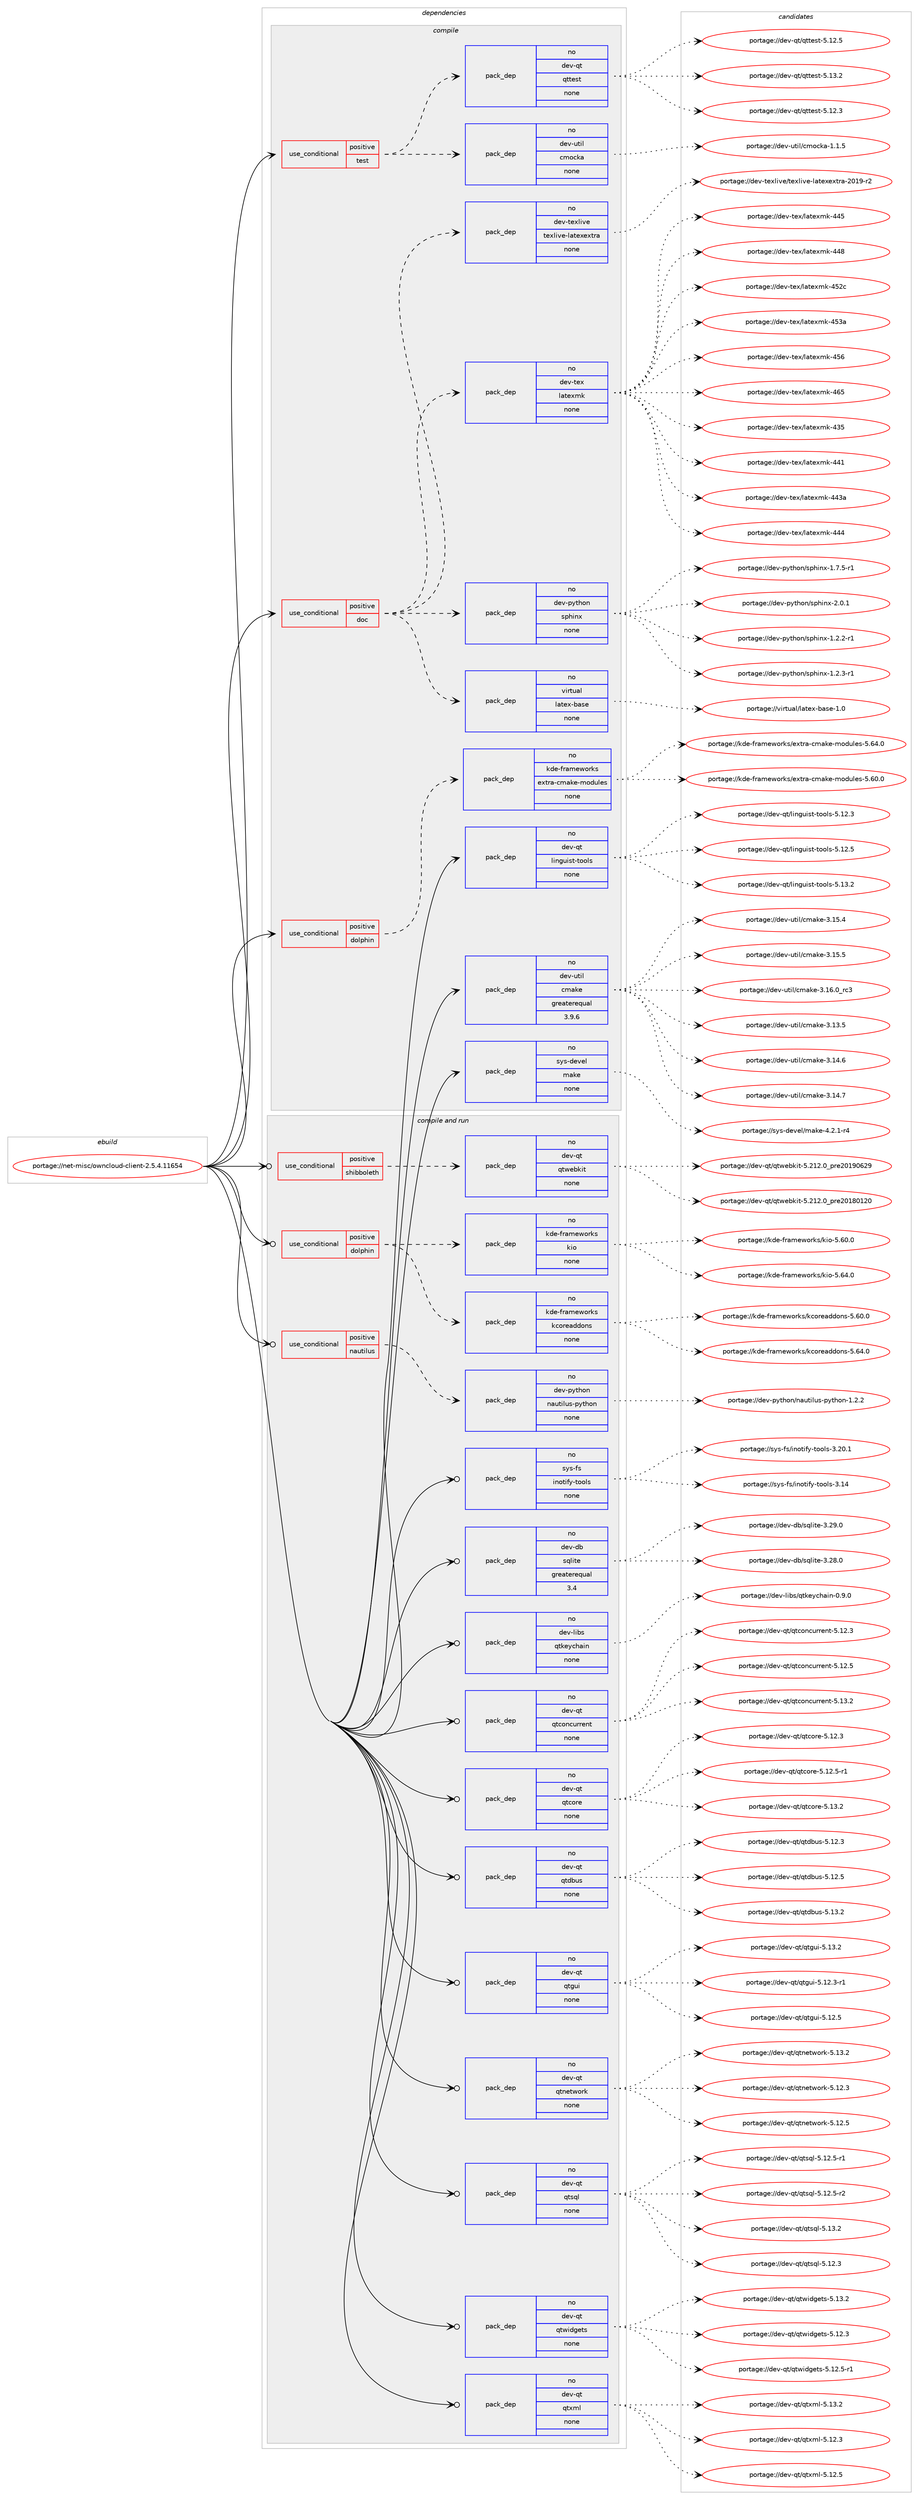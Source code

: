 digraph prolog {

# *************
# Graph options
# *************

newrank=true;
concentrate=true;
compound=true;
graph [rankdir=LR,fontname=Helvetica,fontsize=10,ranksep=1.5];#, ranksep=2.5, nodesep=0.2];
edge  [arrowhead=vee];
node  [fontname=Helvetica,fontsize=10];

# **********
# The ebuild
# **********

subgraph cluster_leftcol {
color=gray;
rank=same;
label=<<i>ebuild</i>>;
id [label="portage://net-misc/owncloud-client-2.5.4.11654", color=red, width=4, href="../net-misc/owncloud-client-2.5.4.11654.svg"];
}

# ****************
# The dependencies
# ****************

subgraph cluster_midcol {
color=gray;
label=<<i>dependencies</i>>;
subgraph cluster_compile {
fillcolor="#eeeeee";
style=filled;
label=<<i>compile</i>>;
subgraph cond92370 {
dependency368956 [label=<<TABLE BORDER="0" CELLBORDER="1" CELLSPACING="0" CELLPADDING="4"><TR><TD ROWSPAN="3" CELLPADDING="10">use_conditional</TD></TR><TR><TD>positive</TD></TR><TR><TD>doc</TD></TR></TABLE>>, shape=none, color=red];
subgraph pack270414 {
dependency368957 [label=<<TABLE BORDER="0" CELLBORDER="1" CELLSPACING="0" CELLPADDING="4" WIDTH="220"><TR><TD ROWSPAN="6" CELLPADDING="30">pack_dep</TD></TR><TR><TD WIDTH="110">no</TD></TR><TR><TD>dev-python</TD></TR><TR><TD>sphinx</TD></TR><TR><TD>none</TD></TR><TR><TD></TD></TR></TABLE>>, shape=none, color=blue];
}
dependency368956:e -> dependency368957:w [weight=20,style="dashed",arrowhead="vee"];
subgraph pack270415 {
dependency368958 [label=<<TABLE BORDER="0" CELLBORDER="1" CELLSPACING="0" CELLPADDING="4" WIDTH="220"><TR><TD ROWSPAN="6" CELLPADDING="30">pack_dep</TD></TR><TR><TD WIDTH="110">no</TD></TR><TR><TD>dev-tex</TD></TR><TR><TD>latexmk</TD></TR><TR><TD>none</TD></TR><TR><TD></TD></TR></TABLE>>, shape=none, color=blue];
}
dependency368956:e -> dependency368958:w [weight=20,style="dashed",arrowhead="vee"];
subgraph pack270416 {
dependency368959 [label=<<TABLE BORDER="0" CELLBORDER="1" CELLSPACING="0" CELLPADDING="4" WIDTH="220"><TR><TD ROWSPAN="6" CELLPADDING="30">pack_dep</TD></TR><TR><TD WIDTH="110">no</TD></TR><TR><TD>dev-texlive</TD></TR><TR><TD>texlive-latexextra</TD></TR><TR><TD>none</TD></TR><TR><TD></TD></TR></TABLE>>, shape=none, color=blue];
}
dependency368956:e -> dependency368959:w [weight=20,style="dashed",arrowhead="vee"];
subgraph pack270417 {
dependency368960 [label=<<TABLE BORDER="0" CELLBORDER="1" CELLSPACING="0" CELLPADDING="4" WIDTH="220"><TR><TD ROWSPAN="6" CELLPADDING="30">pack_dep</TD></TR><TR><TD WIDTH="110">no</TD></TR><TR><TD>virtual</TD></TR><TR><TD>latex-base</TD></TR><TR><TD>none</TD></TR><TR><TD></TD></TR></TABLE>>, shape=none, color=blue];
}
dependency368956:e -> dependency368960:w [weight=20,style="dashed",arrowhead="vee"];
}
id:e -> dependency368956:w [weight=20,style="solid",arrowhead="vee"];
subgraph cond92371 {
dependency368961 [label=<<TABLE BORDER="0" CELLBORDER="1" CELLSPACING="0" CELLPADDING="4"><TR><TD ROWSPAN="3" CELLPADDING="10">use_conditional</TD></TR><TR><TD>positive</TD></TR><TR><TD>dolphin</TD></TR></TABLE>>, shape=none, color=red];
subgraph pack270418 {
dependency368962 [label=<<TABLE BORDER="0" CELLBORDER="1" CELLSPACING="0" CELLPADDING="4" WIDTH="220"><TR><TD ROWSPAN="6" CELLPADDING="30">pack_dep</TD></TR><TR><TD WIDTH="110">no</TD></TR><TR><TD>kde-frameworks</TD></TR><TR><TD>extra-cmake-modules</TD></TR><TR><TD>none</TD></TR><TR><TD></TD></TR></TABLE>>, shape=none, color=blue];
}
dependency368961:e -> dependency368962:w [weight=20,style="dashed",arrowhead="vee"];
}
id:e -> dependency368961:w [weight=20,style="solid",arrowhead="vee"];
subgraph cond92372 {
dependency368963 [label=<<TABLE BORDER="0" CELLBORDER="1" CELLSPACING="0" CELLPADDING="4"><TR><TD ROWSPAN="3" CELLPADDING="10">use_conditional</TD></TR><TR><TD>positive</TD></TR><TR><TD>test</TD></TR></TABLE>>, shape=none, color=red];
subgraph pack270419 {
dependency368964 [label=<<TABLE BORDER="0" CELLBORDER="1" CELLSPACING="0" CELLPADDING="4" WIDTH="220"><TR><TD ROWSPAN="6" CELLPADDING="30">pack_dep</TD></TR><TR><TD WIDTH="110">no</TD></TR><TR><TD>dev-util</TD></TR><TR><TD>cmocka</TD></TR><TR><TD>none</TD></TR><TR><TD></TD></TR></TABLE>>, shape=none, color=blue];
}
dependency368963:e -> dependency368964:w [weight=20,style="dashed",arrowhead="vee"];
subgraph pack270420 {
dependency368965 [label=<<TABLE BORDER="0" CELLBORDER="1" CELLSPACING="0" CELLPADDING="4" WIDTH="220"><TR><TD ROWSPAN="6" CELLPADDING="30">pack_dep</TD></TR><TR><TD WIDTH="110">no</TD></TR><TR><TD>dev-qt</TD></TR><TR><TD>qttest</TD></TR><TR><TD>none</TD></TR><TR><TD></TD></TR></TABLE>>, shape=none, color=blue];
}
dependency368963:e -> dependency368965:w [weight=20,style="dashed",arrowhead="vee"];
}
id:e -> dependency368963:w [weight=20,style="solid",arrowhead="vee"];
subgraph pack270421 {
dependency368966 [label=<<TABLE BORDER="0" CELLBORDER="1" CELLSPACING="0" CELLPADDING="4" WIDTH="220"><TR><TD ROWSPAN="6" CELLPADDING="30">pack_dep</TD></TR><TR><TD WIDTH="110">no</TD></TR><TR><TD>dev-qt</TD></TR><TR><TD>linguist-tools</TD></TR><TR><TD>none</TD></TR><TR><TD></TD></TR></TABLE>>, shape=none, color=blue];
}
id:e -> dependency368966:w [weight=20,style="solid",arrowhead="vee"];
subgraph pack270422 {
dependency368967 [label=<<TABLE BORDER="0" CELLBORDER="1" CELLSPACING="0" CELLPADDING="4" WIDTH="220"><TR><TD ROWSPAN="6" CELLPADDING="30">pack_dep</TD></TR><TR><TD WIDTH="110">no</TD></TR><TR><TD>dev-util</TD></TR><TR><TD>cmake</TD></TR><TR><TD>greaterequal</TD></TR><TR><TD>3.9.6</TD></TR></TABLE>>, shape=none, color=blue];
}
id:e -> dependency368967:w [weight=20,style="solid",arrowhead="vee"];
subgraph pack270423 {
dependency368968 [label=<<TABLE BORDER="0" CELLBORDER="1" CELLSPACING="0" CELLPADDING="4" WIDTH="220"><TR><TD ROWSPAN="6" CELLPADDING="30">pack_dep</TD></TR><TR><TD WIDTH="110">no</TD></TR><TR><TD>sys-devel</TD></TR><TR><TD>make</TD></TR><TR><TD>none</TD></TR><TR><TD></TD></TR></TABLE>>, shape=none, color=blue];
}
id:e -> dependency368968:w [weight=20,style="solid",arrowhead="vee"];
}
subgraph cluster_compileandrun {
fillcolor="#eeeeee";
style=filled;
label=<<i>compile and run</i>>;
subgraph cond92373 {
dependency368969 [label=<<TABLE BORDER="0" CELLBORDER="1" CELLSPACING="0" CELLPADDING="4"><TR><TD ROWSPAN="3" CELLPADDING="10">use_conditional</TD></TR><TR><TD>positive</TD></TR><TR><TD>dolphin</TD></TR></TABLE>>, shape=none, color=red];
subgraph pack270424 {
dependency368970 [label=<<TABLE BORDER="0" CELLBORDER="1" CELLSPACING="0" CELLPADDING="4" WIDTH="220"><TR><TD ROWSPAN="6" CELLPADDING="30">pack_dep</TD></TR><TR><TD WIDTH="110">no</TD></TR><TR><TD>kde-frameworks</TD></TR><TR><TD>kcoreaddons</TD></TR><TR><TD>none</TD></TR><TR><TD></TD></TR></TABLE>>, shape=none, color=blue];
}
dependency368969:e -> dependency368970:w [weight=20,style="dashed",arrowhead="vee"];
subgraph pack270425 {
dependency368971 [label=<<TABLE BORDER="0" CELLBORDER="1" CELLSPACING="0" CELLPADDING="4" WIDTH="220"><TR><TD ROWSPAN="6" CELLPADDING="30">pack_dep</TD></TR><TR><TD WIDTH="110">no</TD></TR><TR><TD>kde-frameworks</TD></TR><TR><TD>kio</TD></TR><TR><TD>none</TD></TR><TR><TD></TD></TR></TABLE>>, shape=none, color=blue];
}
dependency368969:e -> dependency368971:w [weight=20,style="dashed",arrowhead="vee"];
}
id:e -> dependency368969:w [weight=20,style="solid",arrowhead="odotvee"];
subgraph cond92374 {
dependency368972 [label=<<TABLE BORDER="0" CELLBORDER="1" CELLSPACING="0" CELLPADDING="4"><TR><TD ROWSPAN="3" CELLPADDING="10">use_conditional</TD></TR><TR><TD>positive</TD></TR><TR><TD>nautilus</TD></TR></TABLE>>, shape=none, color=red];
subgraph pack270426 {
dependency368973 [label=<<TABLE BORDER="0" CELLBORDER="1" CELLSPACING="0" CELLPADDING="4" WIDTH="220"><TR><TD ROWSPAN="6" CELLPADDING="30">pack_dep</TD></TR><TR><TD WIDTH="110">no</TD></TR><TR><TD>dev-python</TD></TR><TR><TD>nautilus-python</TD></TR><TR><TD>none</TD></TR><TR><TD></TD></TR></TABLE>>, shape=none, color=blue];
}
dependency368972:e -> dependency368973:w [weight=20,style="dashed",arrowhead="vee"];
}
id:e -> dependency368972:w [weight=20,style="solid",arrowhead="odotvee"];
subgraph cond92375 {
dependency368974 [label=<<TABLE BORDER="0" CELLBORDER="1" CELLSPACING="0" CELLPADDING="4"><TR><TD ROWSPAN="3" CELLPADDING="10">use_conditional</TD></TR><TR><TD>positive</TD></TR><TR><TD>shibboleth</TD></TR></TABLE>>, shape=none, color=red];
subgraph pack270427 {
dependency368975 [label=<<TABLE BORDER="0" CELLBORDER="1" CELLSPACING="0" CELLPADDING="4" WIDTH="220"><TR><TD ROWSPAN="6" CELLPADDING="30">pack_dep</TD></TR><TR><TD WIDTH="110">no</TD></TR><TR><TD>dev-qt</TD></TR><TR><TD>qtwebkit</TD></TR><TR><TD>none</TD></TR><TR><TD></TD></TR></TABLE>>, shape=none, color=blue];
}
dependency368974:e -> dependency368975:w [weight=20,style="dashed",arrowhead="vee"];
}
id:e -> dependency368974:w [weight=20,style="solid",arrowhead="odotvee"];
subgraph pack270428 {
dependency368976 [label=<<TABLE BORDER="0" CELLBORDER="1" CELLSPACING="0" CELLPADDING="4" WIDTH="220"><TR><TD ROWSPAN="6" CELLPADDING="30">pack_dep</TD></TR><TR><TD WIDTH="110">no</TD></TR><TR><TD>dev-db</TD></TR><TR><TD>sqlite</TD></TR><TR><TD>greaterequal</TD></TR><TR><TD>3.4</TD></TR></TABLE>>, shape=none, color=blue];
}
id:e -> dependency368976:w [weight=20,style="solid",arrowhead="odotvee"];
subgraph pack270429 {
dependency368977 [label=<<TABLE BORDER="0" CELLBORDER="1" CELLSPACING="0" CELLPADDING="4" WIDTH="220"><TR><TD ROWSPAN="6" CELLPADDING="30">pack_dep</TD></TR><TR><TD WIDTH="110">no</TD></TR><TR><TD>dev-libs</TD></TR><TR><TD>qtkeychain</TD></TR><TR><TD>none</TD></TR><TR><TD></TD></TR></TABLE>>, shape=none, color=blue];
}
id:e -> dependency368977:w [weight=20,style="solid",arrowhead="odotvee"];
subgraph pack270430 {
dependency368978 [label=<<TABLE BORDER="0" CELLBORDER="1" CELLSPACING="0" CELLPADDING="4" WIDTH="220"><TR><TD ROWSPAN="6" CELLPADDING="30">pack_dep</TD></TR><TR><TD WIDTH="110">no</TD></TR><TR><TD>dev-qt</TD></TR><TR><TD>qtconcurrent</TD></TR><TR><TD>none</TD></TR><TR><TD></TD></TR></TABLE>>, shape=none, color=blue];
}
id:e -> dependency368978:w [weight=20,style="solid",arrowhead="odotvee"];
subgraph pack270431 {
dependency368979 [label=<<TABLE BORDER="0" CELLBORDER="1" CELLSPACING="0" CELLPADDING="4" WIDTH="220"><TR><TD ROWSPAN="6" CELLPADDING="30">pack_dep</TD></TR><TR><TD WIDTH="110">no</TD></TR><TR><TD>dev-qt</TD></TR><TR><TD>qtcore</TD></TR><TR><TD>none</TD></TR><TR><TD></TD></TR></TABLE>>, shape=none, color=blue];
}
id:e -> dependency368979:w [weight=20,style="solid",arrowhead="odotvee"];
subgraph pack270432 {
dependency368980 [label=<<TABLE BORDER="0" CELLBORDER="1" CELLSPACING="0" CELLPADDING="4" WIDTH="220"><TR><TD ROWSPAN="6" CELLPADDING="30">pack_dep</TD></TR><TR><TD WIDTH="110">no</TD></TR><TR><TD>dev-qt</TD></TR><TR><TD>qtdbus</TD></TR><TR><TD>none</TD></TR><TR><TD></TD></TR></TABLE>>, shape=none, color=blue];
}
id:e -> dependency368980:w [weight=20,style="solid",arrowhead="odotvee"];
subgraph pack270433 {
dependency368981 [label=<<TABLE BORDER="0" CELLBORDER="1" CELLSPACING="0" CELLPADDING="4" WIDTH="220"><TR><TD ROWSPAN="6" CELLPADDING="30">pack_dep</TD></TR><TR><TD WIDTH="110">no</TD></TR><TR><TD>dev-qt</TD></TR><TR><TD>qtgui</TD></TR><TR><TD>none</TD></TR><TR><TD></TD></TR></TABLE>>, shape=none, color=blue];
}
id:e -> dependency368981:w [weight=20,style="solid",arrowhead="odotvee"];
subgraph pack270434 {
dependency368982 [label=<<TABLE BORDER="0" CELLBORDER="1" CELLSPACING="0" CELLPADDING="4" WIDTH="220"><TR><TD ROWSPAN="6" CELLPADDING="30">pack_dep</TD></TR><TR><TD WIDTH="110">no</TD></TR><TR><TD>dev-qt</TD></TR><TR><TD>qtnetwork</TD></TR><TR><TD>none</TD></TR><TR><TD></TD></TR></TABLE>>, shape=none, color=blue];
}
id:e -> dependency368982:w [weight=20,style="solid",arrowhead="odotvee"];
subgraph pack270435 {
dependency368983 [label=<<TABLE BORDER="0" CELLBORDER="1" CELLSPACING="0" CELLPADDING="4" WIDTH="220"><TR><TD ROWSPAN="6" CELLPADDING="30">pack_dep</TD></TR><TR><TD WIDTH="110">no</TD></TR><TR><TD>dev-qt</TD></TR><TR><TD>qtsql</TD></TR><TR><TD>none</TD></TR><TR><TD></TD></TR></TABLE>>, shape=none, color=blue];
}
id:e -> dependency368983:w [weight=20,style="solid",arrowhead="odotvee"];
subgraph pack270436 {
dependency368984 [label=<<TABLE BORDER="0" CELLBORDER="1" CELLSPACING="0" CELLPADDING="4" WIDTH="220"><TR><TD ROWSPAN="6" CELLPADDING="30">pack_dep</TD></TR><TR><TD WIDTH="110">no</TD></TR><TR><TD>dev-qt</TD></TR><TR><TD>qtwidgets</TD></TR><TR><TD>none</TD></TR><TR><TD></TD></TR></TABLE>>, shape=none, color=blue];
}
id:e -> dependency368984:w [weight=20,style="solid",arrowhead="odotvee"];
subgraph pack270437 {
dependency368985 [label=<<TABLE BORDER="0" CELLBORDER="1" CELLSPACING="0" CELLPADDING="4" WIDTH="220"><TR><TD ROWSPAN="6" CELLPADDING="30">pack_dep</TD></TR><TR><TD WIDTH="110">no</TD></TR><TR><TD>dev-qt</TD></TR><TR><TD>qtxml</TD></TR><TR><TD>none</TD></TR><TR><TD></TD></TR></TABLE>>, shape=none, color=blue];
}
id:e -> dependency368985:w [weight=20,style="solid",arrowhead="odotvee"];
subgraph pack270438 {
dependency368986 [label=<<TABLE BORDER="0" CELLBORDER="1" CELLSPACING="0" CELLPADDING="4" WIDTH="220"><TR><TD ROWSPAN="6" CELLPADDING="30">pack_dep</TD></TR><TR><TD WIDTH="110">no</TD></TR><TR><TD>sys-fs</TD></TR><TR><TD>inotify-tools</TD></TR><TR><TD>none</TD></TR><TR><TD></TD></TR></TABLE>>, shape=none, color=blue];
}
id:e -> dependency368986:w [weight=20,style="solid",arrowhead="odotvee"];
}
subgraph cluster_run {
fillcolor="#eeeeee";
style=filled;
label=<<i>run</i>>;
}
}

# **************
# The candidates
# **************

subgraph cluster_choices {
rank=same;
color=gray;
label=<<i>candidates</i>>;

subgraph choice270414 {
color=black;
nodesep=1;
choiceportage10010111845112121116104111110471151121041051101204549465046504511449 [label="portage://dev-python/sphinx-1.2.2-r1", color=red, width=4,href="../dev-python/sphinx-1.2.2-r1.svg"];
choiceportage10010111845112121116104111110471151121041051101204549465046514511449 [label="portage://dev-python/sphinx-1.2.3-r1", color=red, width=4,href="../dev-python/sphinx-1.2.3-r1.svg"];
choiceportage10010111845112121116104111110471151121041051101204549465546534511449 [label="portage://dev-python/sphinx-1.7.5-r1", color=red, width=4,href="../dev-python/sphinx-1.7.5-r1.svg"];
choiceportage1001011184511212111610411111047115112104105110120455046484649 [label="portage://dev-python/sphinx-2.0.1", color=red, width=4,href="../dev-python/sphinx-2.0.1.svg"];
dependency368957:e -> choiceportage10010111845112121116104111110471151121041051101204549465046504511449:w [style=dotted,weight="100"];
dependency368957:e -> choiceportage10010111845112121116104111110471151121041051101204549465046514511449:w [style=dotted,weight="100"];
dependency368957:e -> choiceportage10010111845112121116104111110471151121041051101204549465546534511449:w [style=dotted,weight="100"];
dependency368957:e -> choiceportage1001011184511212111610411111047115112104105110120455046484649:w [style=dotted,weight="100"];
}
subgraph choice270415 {
color=black;
nodesep=1;
choiceportage10010111845116101120471089711610112010910745525153 [label="portage://dev-tex/latexmk-435", color=red, width=4,href="../dev-tex/latexmk-435.svg"];
choiceportage10010111845116101120471089711610112010910745525249 [label="portage://dev-tex/latexmk-441", color=red, width=4,href="../dev-tex/latexmk-441.svg"];
choiceportage1001011184511610112047108971161011201091074552525197 [label="portage://dev-tex/latexmk-443a", color=red, width=4,href="../dev-tex/latexmk-443a.svg"];
choiceportage10010111845116101120471089711610112010910745525252 [label="portage://dev-tex/latexmk-444", color=red, width=4,href="../dev-tex/latexmk-444.svg"];
choiceportage10010111845116101120471089711610112010910745525253 [label="portage://dev-tex/latexmk-445", color=red, width=4,href="../dev-tex/latexmk-445.svg"];
choiceportage10010111845116101120471089711610112010910745525256 [label="portage://dev-tex/latexmk-448", color=red, width=4,href="../dev-tex/latexmk-448.svg"];
choiceportage1001011184511610112047108971161011201091074552535099 [label="portage://dev-tex/latexmk-452c", color=red, width=4,href="../dev-tex/latexmk-452c.svg"];
choiceportage1001011184511610112047108971161011201091074552535197 [label="portage://dev-tex/latexmk-453a", color=red, width=4,href="../dev-tex/latexmk-453a.svg"];
choiceportage10010111845116101120471089711610112010910745525354 [label="portage://dev-tex/latexmk-456", color=red, width=4,href="../dev-tex/latexmk-456.svg"];
choiceportage10010111845116101120471089711610112010910745525453 [label="portage://dev-tex/latexmk-465", color=red, width=4,href="../dev-tex/latexmk-465.svg"];
dependency368958:e -> choiceportage10010111845116101120471089711610112010910745525153:w [style=dotted,weight="100"];
dependency368958:e -> choiceportage10010111845116101120471089711610112010910745525249:w [style=dotted,weight="100"];
dependency368958:e -> choiceportage1001011184511610112047108971161011201091074552525197:w [style=dotted,weight="100"];
dependency368958:e -> choiceportage10010111845116101120471089711610112010910745525252:w [style=dotted,weight="100"];
dependency368958:e -> choiceportage10010111845116101120471089711610112010910745525253:w [style=dotted,weight="100"];
dependency368958:e -> choiceportage10010111845116101120471089711610112010910745525256:w [style=dotted,weight="100"];
dependency368958:e -> choiceportage1001011184511610112047108971161011201091074552535099:w [style=dotted,weight="100"];
dependency368958:e -> choiceportage1001011184511610112047108971161011201091074552535197:w [style=dotted,weight="100"];
dependency368958:e -> choiceportage10010111845116101120471089711610112010910745525354:w [style=dotted,weight="100"];
dependency368958:e -> choiceportage10010111845116101120471089711610112010910745525453:w [style=dotted,weight="100"];
}
subgraph choice270416 {
color=black;
nodesep=1;
choiceportage100101118451161011201081051181014711610112010810511810145108971161011201011201161149745504849574511450 [label="portage://dev-texlive/texlive-latexextra-2019-r2", color=red, width=4,href="../dev-texlive/texlive-latexextra-2019-r2.svg"];
dependency368959:e -> choiceportage100101118451161011201081051181014711610112010810511810145108971161011201011201161149745504849574511450:w [style=dotted,weight="100"];
}
subgraph choice270417 {
color=black;
nodesep=1;
choiceportage11810511411611797108471089711610112045989711510145494648 [label="portage://virtual/latex-base-1.0", color=red, width=4,href="../virtual/latex-base-1.0.svg"];
dependency368960:e -> choiceportage11810511411611797108471089711610112045989711510145494648:w [style=dotted,weight="100"];
}
subgraph choice270418 {
color=black;
nodesep=1;
choiceportage107100101451021149710910111911111410711547101120116114974599109971071014510911110011710810111545534654484648 [label="portage://kde-frameworks/extra-cmake-modules-5.60.0", color=red, width=4,href="../kde-frameworks/extra-cmake-modules-5.60.0.svg"];
choiceportage107100101451021149710910111911111410711547101120116114974599109971071014510911110011710810111545534654524648 [label="portage://kde-frameworks/extra-cmake-modules-5.64.0", color=red, width=4,href="../kde-frameworks/extra-cmake-modules-5.64.0.svg"];
dependency368962:e -> choiceportage107100101451021149710910111911111410711547101120116114974599109971071014510911110011710810111545534654484648:w [style=dotted,weight="100"];
dependency368962:e -> choiceportage107100101451021149710910111911111410711547101120116114974599109971071014510911110011710810111545534654524648:w [style=dotted,weight="100"];
}
subgraph choice270419 {
color=black;
nodesep=1;
choiceportage1001011184511711610510847991091119910797454946494653 [label="portage://dev-util/cmocka-1.1.5", color=red, width=4,href="../dev-util/cmocka-1.1.5.svg"];
dependency368964:e -> choiceportage1001011184511711610510847991091119910797454946494653:w [style=dotted,weight="100"];
}
subgraph choice270420 {
color=black;
nodesep=1;
choiceportage100101118451131164711311611610111511645534649504651 [label="portage://dev-qt/qttest-5.12.3", color=red, width=4,href="../dev-qt/qttest-5.12.3.svg"];
choiceportage100101118451131164711311611610111511645534649504653 [label="portage://dev-qt/qttest-5.12.5", color=red, width=4,href="../dev-qt/qttest-5.12.5.svg"];
choiceportage100101118451131164711311611610111511645534649514650 [label="portage://dev-qt/qttest-5.13.2", color=red, width=4,href="../dev-qt/qttest-5.13.2.svg"];
dependency368965:e -> choiceportage100101118451131164711311611610111511645534649504651:w [style=dotted,weight="100"];
dependency368965:e -> choiceportage100101118451131164711311611610111511645534649504653:w [style=dotted,weight="100"];
dependency368965:e -> choiceportage100101118451131164711311611610111511645534649514650:w [style=dotted,weight="100"];
}
subgraph choice270421 {
color=black;
nodesep=1;
choiceportage10010111845113116471081051101031171051151164511611111110811545534649504651 [label="portage://dev-qt/linguist-tools-5.12.3", color=red, width=4,href="../dev-qt/linguist-tools-5.12.3.svg"];
choiceportage10010111845113116471081051101031171051151164511611111110811545534649504653 [label="portage://dev-qt/linguist-tools-5.12.5", color=red, width=4,href="../dev-qt/linguist-tools-5.12.5.svg"];
choiceportage10010111845113116471081051101031171051151164511611111110811545534649514650 [label="portage://dev-qt/linguist-tools-5.13.2", color=red, width=4,href="../dev-qt/linguist-tools-5.13.2.svg"];
dependency368966:e -> choiceportage10010111845113116471081051101031171051151164511611111110811545534649504651:w [style=dotted,weight="100"];
dependency368966:e -> choiceportage10010111845113116471081051101031171051151164511611111110811545534649504653:w [style=dotted,weight="100"];
dependency368966:e -> choiceportage10010111845113116471081051101031171051151164511611111110811545534649514650:w [style=dotted,weight="100"];
}
subgraph choice270422 {
color=black;
nodesep=1;
choiceportage1001011184511711610510847991099710710145514649514653 [label="portage://dev-util/cmake-3.13.5", color=red, width=4,href="../dev-util/cmake-3.13.5.svg"];
choiceportage1001011184511711610510847991099710710145514649524654 [label="portage://dev-util/cmake-3.14.6", color=red, width=4,href="../dev-util/cmake-3.14.6.svg"];
choiceportage1001011184511711610510847991099710710145514649524655 [label="portage://dev-util/cmake-3.14.7", color=red, width=4,href="../dev-util/cmake-3.14.7.svg"];
choiceportage1001011184511711610510847991099710710145514649534652 [label="portage://dev-util/cmake-3.15.4", color=red, width=4,href="../dev-util/cmake-3.15.4.svg"];
choiceportage1001011184511711610510847991099710710145514649534653 [label="portage://dev-util/cmake-3.15.5", color=red, width=4,href="../dev-util/cmake-3.15.5.svg"];
choiceportage1001011184511711610510847991099710710145514649544648951149951 [label="portage://dev-util/cmake-3.16.0_rc3", color=red, width=4,href="../dev-util/cmake-3.16.0_rc3.svg"];
dependency368967:e -> choiceportage1001011184511711610510847991099710710145514649514653:w [style=dotted,weight="100"];
dependency368967:e -> choiceportage1001011184511711610510847991099710710145514649524654:w [style=dotted,weight="100"];
dependency368967:e -> choiceportage1001011184511711610510847991099710710145514649524655:w [style=dotted,weight="100"];
dependency368967:e -> choiceportage1001011184511711610510847991099710710145514649534652:w [style=dotted,weight="100"];
dependency368967:e -> choiceportage1001011184511711610510847991099710710145514649534653:w [style=dotted,weight="100"];
dependency368967:e -> choiceportage1001011184511711610510847991099710710145514649544648951149951:w [style=dotted,weight="100"];
}
subgraph choice270423 {
color=black;
nodesep=1;
choiceportage1151211154510010111810110847109971071014552465046494511452 [label="portage://sys-devel/make-4.2.1-r4", color=red, width=4,href="../sys-devel/make-4.2.1-r4.svg"];
dependency368968:e -> choiceportage1151211154510010111810110847109971071014552465046494511452:w [style=dotted,weight="100"];
}
subgraph choice270424 {
color=black;
nodesep=1;
choiceportage107100101451021149710910111911111410711547107991111141019710010011111011545534654484648 [label="portage://kde-frameworks/kcoreaddons-5.60.0", color=red, width=4,href="../kde-frameworks/kcoreaddons-5.60.0.svg"];
choiceportage107100101451021149710910111911111410711547107991111141019710010011111011545534654524648 [label="portage://kde-frameworks/kcoreaddons-5.64.0", color=red, width=4,href="../kde-frameworks/kcoreaddons-5.64.0.svg"];
dependency368970:e -> choiceportage107100101451021149710910111911111410711547107991111141019710010011111011545534654484648:w [style=dotted,weight="100"];
dependency368970:e -> choiceportage107100101451021149710910111911111410711547107991111141019710010011111011545534654524648:w [style=dotted,weight="100"];
}
subgraph choice270425 {
color=black;
nodesep=1;
choiceportage10710010145102114971091011191111141071154710710511145534654484648 [label="portage://kde-frameworks/kio-5.60.0", color=red, width=4,href="../kde-frameworks/kio-5.60.0.svg"];
choiceportage10710010145102114971091011191111141071154710710511145534654524648 [label="portage://kde-frameworks/kio-5.64.0", color=red, width=4,href="../kde-frameworks/kio-5.64.0.svg"];
dependency368971:e -> choiceportage10710010145102114971091011191111141071154710710511145534654484648:w [style=dotted,weight="100"];
dependency368971:e -> choiceportage10710010145102114971091011191111141071154710710511145534654524648:w [style=dotted,weight="100"];
}
subgraph choice270426 {
color=black;
nodesep=1;
choiceportage10010111845112121116104111110471109711711610510811711545112121116104111110454946504650 [label="portage://dev-python/nautilus-python-1.2.2", color=red, width=4,href="../dev-python/nautilus-python-1.2.2.svg"];
dependency368973:e -> choiceportage10010111845112121116104111110471109711711610510811711545112121116104111110454946504650:w [style=dotted,weight="100"];
}
subgraph choice270427 {
color=black;
nodesep=1;
choiceportage1001011184511311647113116119101981071051164553465049504648951121141015048495648495048 [label="portage://dev-qt/qtwebkit-5.212.0_pre20180120", color=red, width=4,href="../dev-qt/qtwebkit-5.212.0_pre20180120.svg"];
choiceportage1001011184511311647113116119101981071051164553465049504648951121141015048495748545057 [label="portage://dev-qt/qtwebkit-5.212.0_pre20190629", color=red, width=4,href="../dev-qt/qtwebkit-5.212.0_pre20190629.svg"];
dependency368975:e -> choiceportage1001011184511311647113116119101981071051164553465049504648951121141015048495648495048:w [style=dotted,weight="100"];
dependency368975:e -> choiceportage1001011184511311647113116119101981071051164553465049504648951121141015048495748545057:w [style=dotted,weight="100"];
}
subgraph choice270428 {
color=black;
nodesep=1;
choiceportage10010111845100984711511310810511610145514650564648 [label="portage://dev-db/sqlite-3.28.0", color=red, width=4,href="../dev-db/sqlite-3.28.0.svg"];
choiceportage10010111845100984711511310810511610145514650574648 [label="portage://dev-db/sqlite-3.29.0", color=red, width=4,href="../dev-db/sqlite-3.29.0.svg"];
dependency368976:e -> choiceportage10010111845100984711511310810511610145514650564648:w [style=dotted,weight="100"];
dependency368976:e -> choiceportage10010111845100984711511310810511610145514650574648:w [style=dotted,weight="100"];
}
subgraph choice270429 {
color=black;
nodesep=1;
choiceportage1001011184510810598115471131161071011219910497105110454846574648 [label="portage://dev-libs/qtkeychain-0.9.0", color=red, width=4,href="../dev-libs/qtkeychain-0.9.0.svg"];
dependency368977:e -> choiceportage1001011184510810598115471131161071011219910497105110454846574648:w [style=dotted,weight="100"];
}
subgraph choice270430 {
color=black;
nodesep=1;
choiceportage1001011184511311647113116991111109911711411410111011645534649504651 [label="portage://dev-qt/qtconcurrent-5.12.3", color=red, width=4,href="../dev-qt/qtconcurrent-5.12.3.svg"];
choiceportage1001011184511311647113116991111109911711411410111011645534649504653 [label="portage://dev-qt/qtconcurrent-5.12.5", color=red, width=4,href="../dev-qt/qtconcurrent-5.12.5.svg"];
choiceportage1001011184511311647113116991111109911711411410111011645534649514650 [label="portage://dev-qt/qtconcurrent-5.13.2", color=red, width=4,href="../dev-qt/qtconcurrent-5.13.2.svg"];
dependency368978:e -> choiceportage1001011184511311647113116991111109911711411410111011645534649504651:w [style=dotted,weight="100"];
dependency368978:e -> choiceportage1001011184511311647113116991111109911711411410111011645534649504653:w [style=dotted,weight="100"];
dependency368978:e -> choiceportage1001011184511311647113116991111109911711411410111011645534649514650:w [style=dotted,weight="100"];
}
subgraph choice270431 {
color=black;
nodesep=1;
choiceportage10010111845113116471131169911111410145534649504651 [label="portage://dev-qt/qtcore-5.12.3", color=red, width=4,href="../dev-qt/qtcore-5.12.3.svg"];
choiceportage100101118451131164711311699111114101455346495046534511449 [label="portage://dev-qt/qtcore-5.12.5-r1", color=red, width=4,href="../dev-qt/qtcore-5.12.5-r1.svg"];
choiceportage10010111845113116471131169911111410145534649514650 [label="portage://dev-qt/qtcore-5.13.2", color=red, width=4,href="../dev-qt/qtcore-5.13.2.svg"];
dependency368979:e -> choiceportage10010111845113116471131169911111410145534649504651:w [style=dotted,weight="100"];
dependency368979:e -> choiceportage100101118451131164711311699111114101455346495046534511449:w [style=dotted,weight="100"];
dependency368979:e -> choiceportage10010111845113116471131169911111410145534649514650:w [style=dotted,weight="100"];
}
subgraph choice270432 {
color=black;
nodesep=1;
choiceportage10010111845113116471131161009811711545534649504651 [label="portage://dev-qt/qtdbus-5.12.3", color=red, width=4,href="../dev-qt/qtdbus-5.12.3.svg"];
choiceportage10010111845113116471131161009811711545534649504653 [label="portage://dev-qt/qtdbus-5.12.5", color=red, width=4,href="../dev-qt/qtdbus-5.12.5.svg"];
choiceportage10010111845113116471131161009811711545534649514650 [label="portage://dev-qt/qtdbus-5.13.2", color=red, width=4,href="../dev-qt/qtdbus-5.13.2.svg"];
dependency368980:e -> choiceportage10010111845113116471131161009811711545534649504651:w [style=dotted,weight="100"];
dependency368980:e -> choiceportage10010111845113116471131161009811711545534649504653:w [style=dotted,weight="100"];
dependency368980:e -> choiceportage10010111845113116471131161009811711545534649514650:w [style=dotted,weight="100"];
}
subgraph choice270433 {
color=black;
nodesep=1;
choiceportage1001011184511311647113116103117105455346495046514511449 [label="portage://dev-qt/qtgui-5.12.3-r1", color=red, width=4,href="../dev-qt/qtgui-5.12.3-r1.svg"];
choiceportage100101118451131164711311610311710545534649504653 [label="portage://dev-qt/qtgui-5.12.5", color=red, width=4,href="../dev-qt/qtgui-5.12.5.svg"];
choiceportage100101118451131164711311610311710545534649514650 [label="portage://dev-qt/qtgui-5.13.2", color=red, width=4,href="../dev-qt/qtgui-5.13.2.svg"];
dependency368981:e -> choiceportage1001011184511311647113116103117105455346495046514511449:w [style=dotted,weight="100"];
dependency368981:e -> choiceportage100101118451131164711311610311710545534649504653:w [style=dotted,weight="100"];
dependency368981:e -> choiceportage100101118451131164711311610311710545534649514650:w [style=dotted,weight="100"];
}
subgraph choice270434 {
color=black;
nodesep=1;
choiceportage100101118451131164711311611010111611911111410745534649504651 [label="portage://dev-qt/qtnetwork-5.12.3", color=red, width=4,href="../dev-qt/qtnetwork-5.12.3.svg"];
choiceportage100101118451131164711311611010111611911111410745534649504653 [label="portage://dev-qt/qtnetwork-5.12.5", color=red, width=4,href="../dev-qt/qtnetwork-5.12.5.svg"];
choiceportage100101118451131164711311611010111611911111410745534649514650 [label="portage://dev-qt/qtnetwork-5.13.2", color=red, width=4,href="../dev-qt/qtnetwork-5.13.2.svg"];
dependency368982:e -> choiceportage100101118451131164711311611010111611911111410745534649504651:w [style=dotted,weight="100"];
dependency368982:e -> choiceportage100101118451131164711311611010111611911111410745534649504653:w [style=dotted,weight="100"];
dependency368982:e -> choiceportage100101118451131164711311611010111611911111410745534649514650:w [style=dotted,weight="100"];
}
subgraph choice270435 {
color=black;
nodesep=1;
choiceportage100101118451131164711311611511310845534649504651 [label="portage://dev-qt/qtsql-5.12.3", color=red, width=4,href="../dev-qt/qtsql-5.12.3.svg"];
choiceportage1001011184511311647113116115113108455346495046534511449 [label="portage://dev-qt/qtsql-5.12.5-r1", color=red, width=4,href="../dev-qt/qtsql-5.12.5-r1.svg"];
choiceportage1001011184511311647113116115113108455346495046534511450 [label="portage://dev-qt/qtsql-5.12.5-r2", color=red, width=4,href="../dev-qt/qtsql-5.12.5-r2.svg"];
choiceportage100101118451131164711311611511310845534649514650 [label="portage://dev-qt/qtsql-5.13.2", color=red, width=4,href="../dev-qt/qtsql-5.13.2.svg"];
dependency368983:e -> choiceportage100101118451131164711311611511310845534649504651:w [style=dotted,weight="100"];
dependency368983:e -> choiceportage1001011184511311647113116115113108455346495046534511449:w [style=dotted,weight="100"];
dependency368983:e -> choiceportage1001011184511311647113116115113108455346495046534511450:w [style=dotted,weight="100"];
dependency368983:e -> choiceportage100101118451131164711311611511310845534649514650:w [style=dotted,weight="100"];
}
subgraph choice270436 {
color=black;
nodesep=1;
choiceportage100101118451131164711311611910510010310111611545534649504651 [label="portage://dev-qt/qtwidgets-5.12.3", color=red, width=4,href="../dev-qt/qtwidgets-5.12.3.svg"];
choiceportage1001011184511311647113116119105100103101116115455346495046534511449 [label="portage://dev-qt/qtwidgets-5.12.5-r1", color=red, width=4,href="../dev-qt/qtwidgets-5.12.5-r1.svg"];
choiceportage100101118451131164711311611910510010310111611545534649514650 [label="portage://dev-qt/qtwidgets-5.13.2", color=red, width=4,href="../dev-qt/qtwidgets-5.13.2.svg"];
dependency368984:e -> choiceportage100101118451131164711311611910510010310111611545534649504651:w [style=dotted,weight="100"];
dependency368984:e -> choiceportage1001011184511311647113116119105100103101116115455346495046534511449:w [style=dotted,weight="100"];
dependency368984:e -> choiceportage100101118451131164711311611910510010310111611545534649514650:w [style=dotted,weight="100"];
}
subgraph choice270437 {
color=black;
nodesep=1;
choiceportage100101118451131164711311612010910845534649504651 [label="portage://dev-qt/qtxml-5.12.3", color=red, width=4,href="../dev-qt/qtxml-5.12.3.svg"];
choiceportage100101118451131164711311612010910845534649504653 [label="portage://dev-qt/qtxml-5.12.5", color=red, width=4,href="../dev-qt/qtxml-5.12.5.svg"];
choiceportage100101118451131164711311612010910845534649514650 [label="portage://dev-qt/qtxml-5.13.2", color=red, width=4,href="../dev-qt/qtxml-5.13.2.svg"];
dependency368985:e -> choiceportage100101118451131164711311612010910845534649504651:w [style=dotted,weight="100"];
dependency368985:e -> choiceportage100101118451131164711311612010910845534649504653:w [style=dotted,weight="100"];
dependency368985:e -> choiceportage100101118451131164711311612010910845534649514650:w [style=dotted,weight="100"];
}
subgraph choice270438 {
color=black;
nodesep=1;
choiceportage1151211154510211547105110111116105102121451161111111081154551464952 [label="portage://sys-fs/inotify-tools-3.14", color=red, width=4,href="../sys-fs/inotify-tools-3.14.svg"];
choiceportage11512111545102115471051101111161051021214511611111110811545514650484649 [label="portage://sys-fs/inotify-tools-3.20.1", color=red, width=4,href="../sys-fs/inotify-tools-3.20.1.svg"];
dependency368986:e -> choiceportage1151211154510211547105110111116105102121451161111111081154551464952:w [style=dotted,weight="100"];
dependency368986:e -> choiceportage11512111545102115471051101111161051021214511611111110811545514650484649:w [style=dotted,weight="100"];
}
}

}
